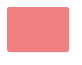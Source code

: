 @startuml

skinparam ClassBackgroundColor #LightCoral
skinparam ClassFontColor #LightCoral
skinparam ClassBorderColor #LightCoral

skinparam ClassStereotypeFontSize 0
skinparam CircledCharacterFontSize 0
skinparam CircledCharacterRadius 0
skinparam ClassBorderThickness 0
skinparam Shadowing false

class Dummy

@enduml